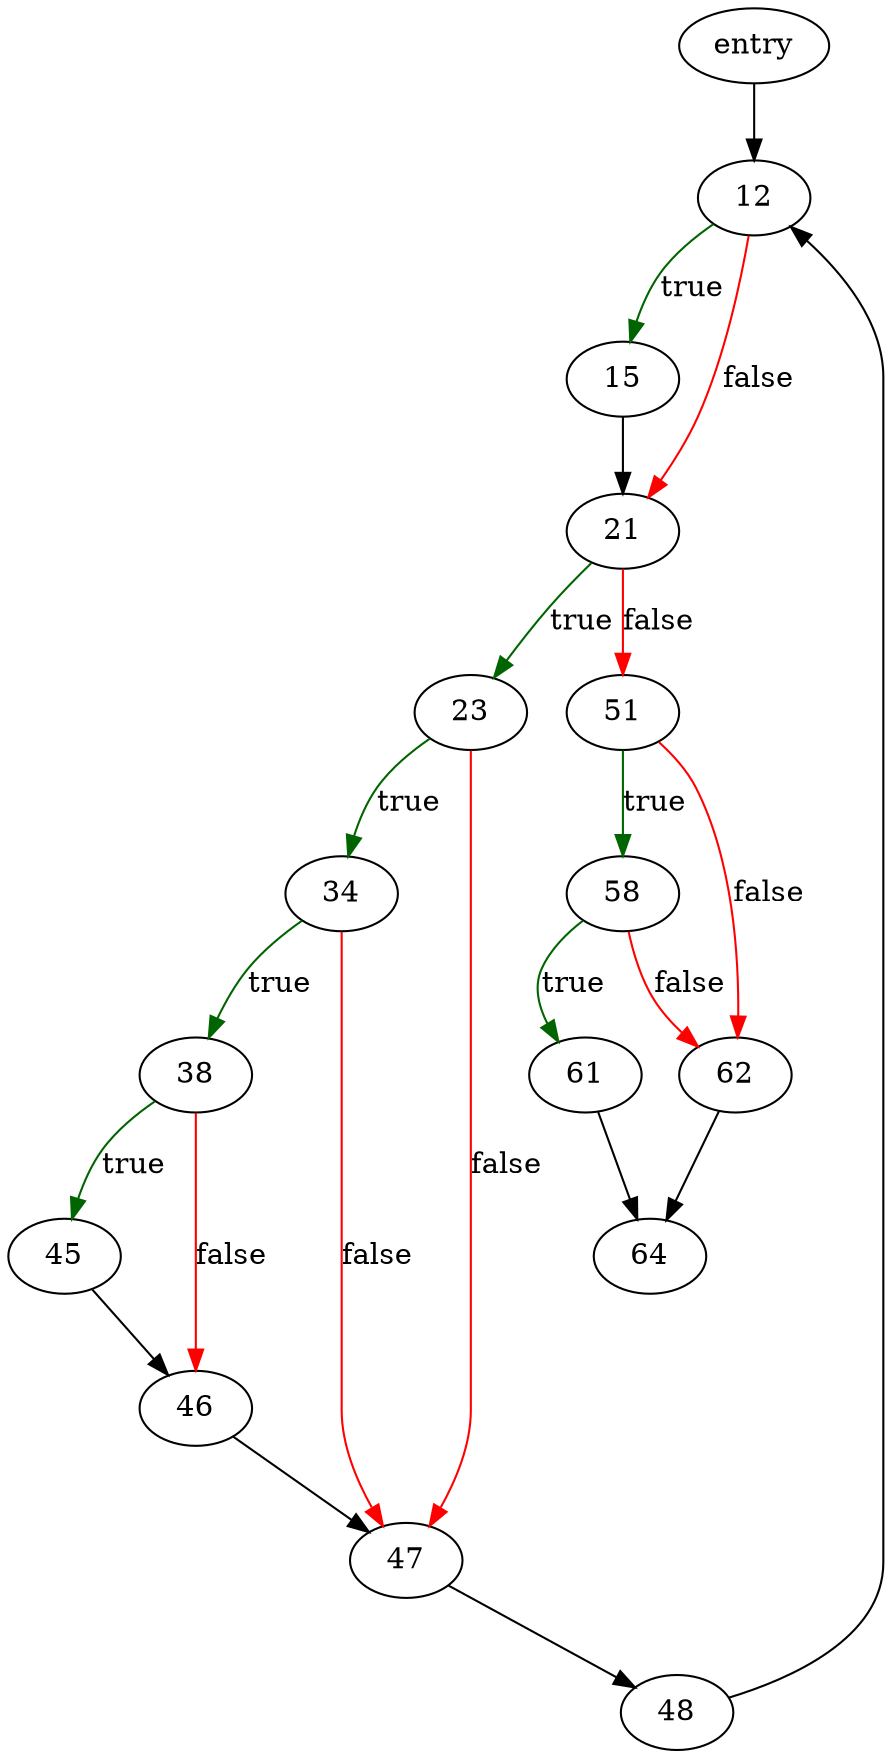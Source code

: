 digraph "sqlite3_db_cacheflush" {
	// Node definitions.
	1 [label=entry];
	12;
	15;
	21;
	23;
	34;
	38;
	45;
	46;
	47;
	48;
	51;
	58;
	61;
	62;
	64;

	// Edge definitions.
	1 -> 12;
	12 -> 15 [
		color=darkgreen
		label=true
	];
	12 -> 21 [
		color=red
		label=false
	];
	15 -> 21;
	21 -> 23 [
		color=darkgreen
		label=true
	];
	21 -> 51 [
		color=red
		label=false
	];
	23 -> 34 [
		color=darkgreen
		label=true
	];
	23 -> 47 [
		color=red
		label=false
	];
	34 -> 38 [
		color=darkgreen
		label=true
	];
	34 -> 47 [
		color=red
		label=false
	];
	38 -> 45 [
		color=darkgreen
		label=true
	];
	38 -> 46 [
		color=red
		label=false
	];
	45 -> 46;
	46 -> 47;
	47 -> 48;
	48 -> 12;
	51 -> 58 [
		color=darkgreen
		label=true
	];
	51 -> 62 [
		color=red
		label=false
	];
	58 -> 61 [
		color=darkgreen
		label=true
	];
	58 -> 62 [
		color=red
		label=false
	];
	61 -> 64;
	62 -> 64;
}
